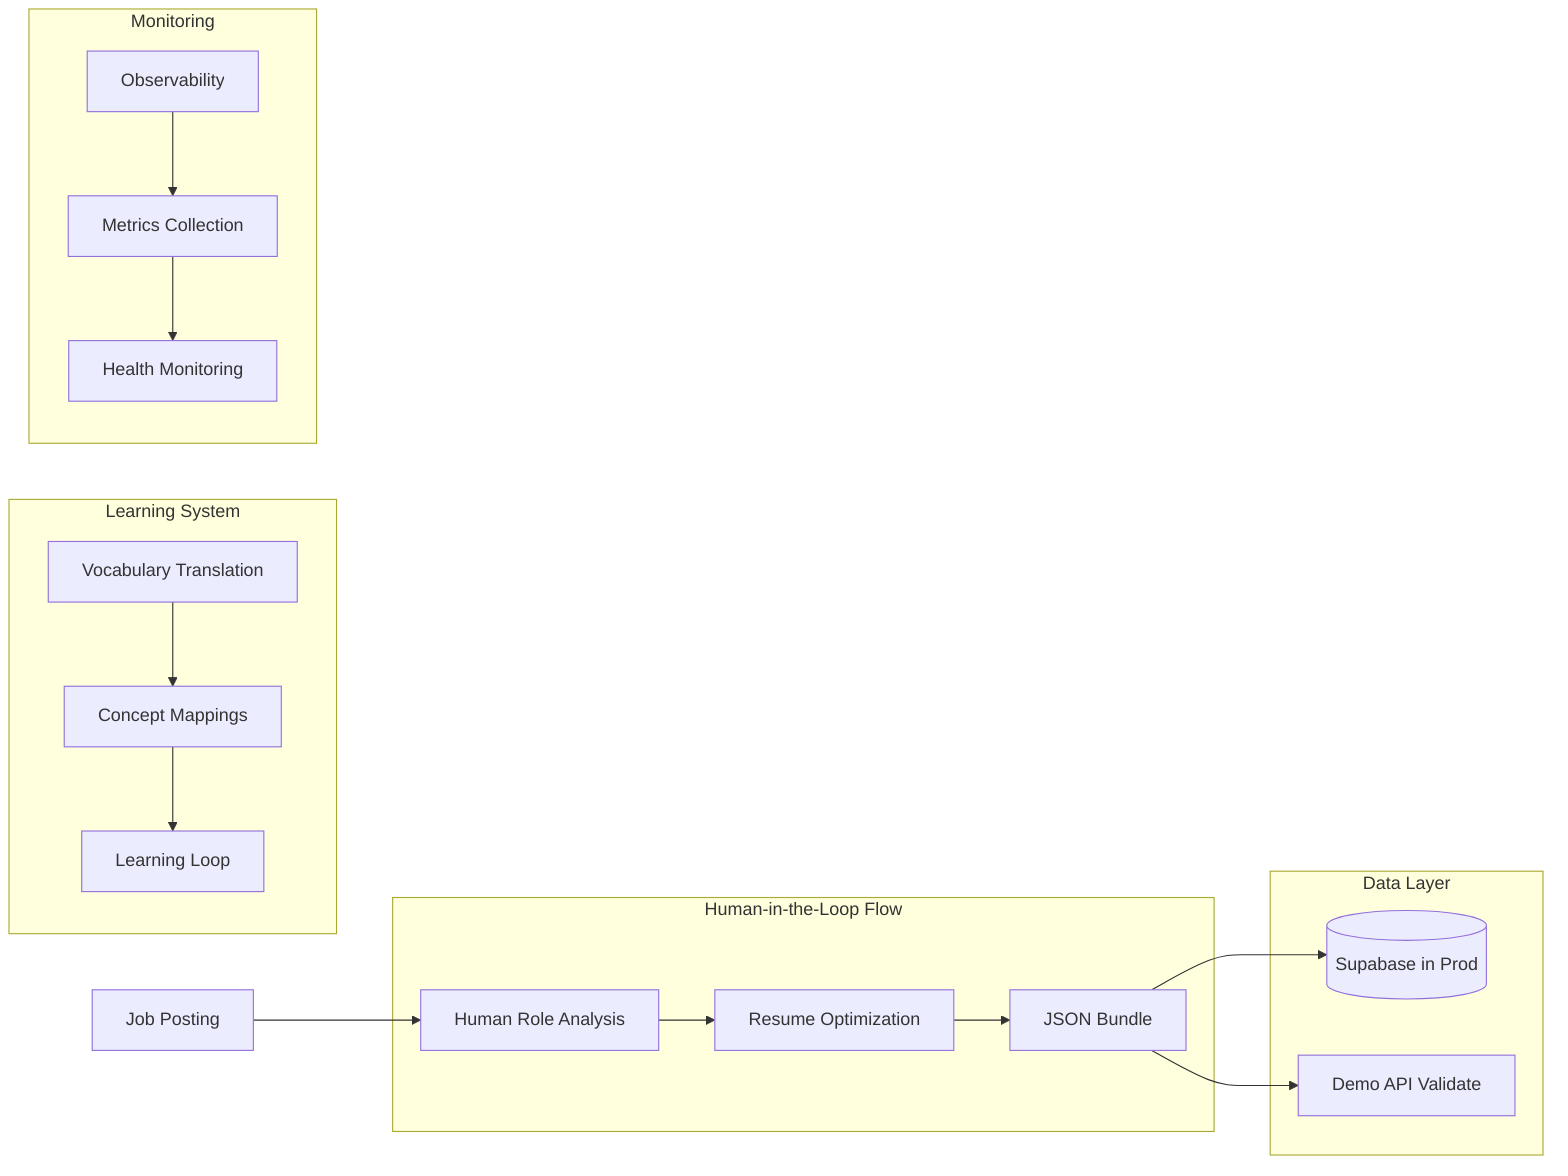 flowchart LR
    A[Job Posting] --> B[Human Role Analysis]
    B --> C[Resume Optimization]
    C --> D[JSON Bundle]
    D --> E[(Supabase in Prod)]
    D --> F[Demo API Validate]
    
    G[Vocabulary Translation] --> H[Concept Mappings]
    H --> I[Learning Loop]
    
    J[Observability] --> K[Metrics Collection]
    K --> L[Health Monitoring]
    
    subgraph "Human-in-the-Loop Flow"
        B
        C
        D
    end
    
    subgraph "Learning System"  
        G
        H
        I
    end
    
    subgraph "Monitoring"
        J
        K
        L
    end
    
    subgraph "Data Layer"
        E
        F
    end